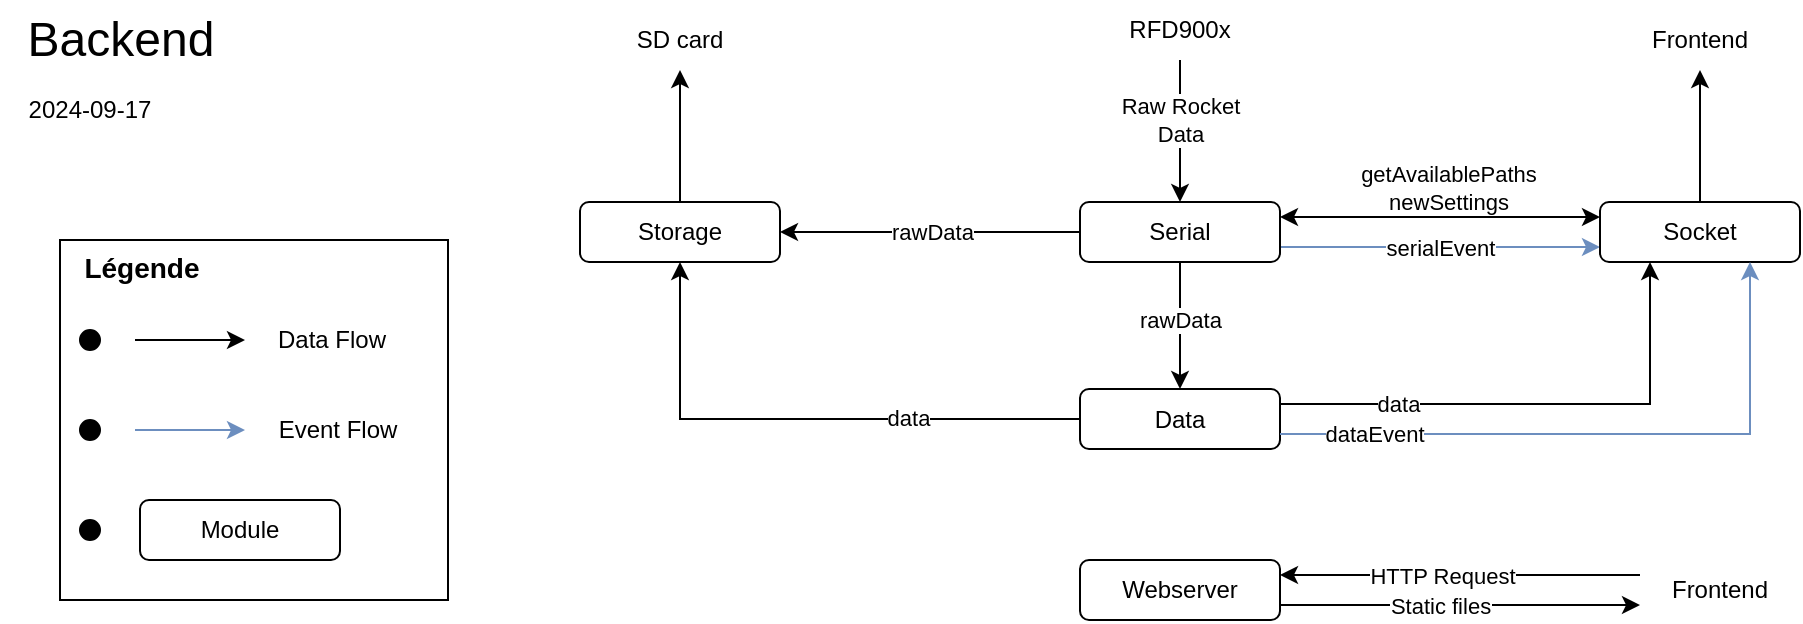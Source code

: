 <mxfile version="24.7.8">
  <diagram name="Page-1" id="-h_gE7DcSIQDfs1Dt0Ma">
    <mxGraphModel dx="989" dy="577" grid="1" gridSize="10" guides="1" tooltips="1" connect="1" arrows="1" fold="1" page="1" pageScale="1" pageWidth="1000" pageHeight="1000" math="0" shadow="0">
      <root>
        <mxCell id="0" />
        <mxCell id="1" parent="0" />
        <mxCell id="FOfDGNh1cO1P0QzELxEO-5" value="&lt;font style=&quot;font-size: 24px;&quot;&gt;Backend&lt;/font&gt;" style="text;html=1;align=center;verticalAlign=middle;resizable=0;points=[];autosize=1;strokeColor=none;fillColor=none;" parent="1" vertex="1">
          <mxGeometry x="30" y="40" width="120" height="40" as="geometry" />
        </mxCell>
        <mxCell id="Hv2XpXa_QYKLh8MDeF9r-1" value="2024-09-17" style="text;html=1;align=center;verticalAlign=middle;whiteSpace=wrap;rounded=0;" parent="1" vertex="1">
          <mxGeometry x="30" y="80" width="90" height="30" as="geometry" />
        </mxCell>
        <mxCell id="y3dnB16lv-PTDf9uV7m0-4" value="" style="group" vertex="1" connectable="0" parent="1">
          <mxGeometry x="60" y="159" width="194" height="181" as="geometry" />
        </mxCell>
        <mxCell id="bkFHMWMG6kQxuJzz-6-K-7" value="" style="rounded=0;whiteSpace=wrap;html=1;fillColor=none;" parent="y3dnB16lv-PTDf9uV7m0-4" vertex="1">
          <mxGeometry y="1" width="194" height="180" as="geometry" />
        </mxCell>
        <mxCell id="bkFHMWMG6kQxuJzz-6-K-2" value="" style="endArrow=classic;html=1;rounded=0;" parent="y3dnB16lv-PTDf9uV7m0-4" edge="1">
          <mxGeometry width="50" height="50" relative="1" as="geometry">
            <mxPoint x="37.5" y="51" as="sourcePoint" />
            <mxPoint x="92.5" y="51" as="targetPoint" />
          </mxGeometry>
        </mxCell>
        <mxCell id="bkFHMWMG6kQxuJzz-6-K-3" value="Légende" style="text;html=1;align=center;verticalAlign=middle;whiteSpace=wrap;rounded=0;fontStyle=1;fontSize=14;" parent="y3dnB16lv-PTDf9uV7m0-4" vertex="1">
          <mxGeometry x="6" width="70" height="30" as="geometry" />
        </mxCell>
        <mxCell id="bkFHMWMG6kQxuJzz-6-K-4" value="Data Flow" style="text;html=1;align=center;verticalAlign=middle;whiteSpace=wrap;rounded=0;" parent="y3dnB16lv-PTDf9uV7m0-4" vertex="1">
          <mxGeometry x="106" y="36" width="60" height="30" as="geometry" />
        </mxCell>
        <mxCell id="bkFHMWMG6kQxuJzz-6-K-5" value="Module" style="rounded=1;whiteSpace=wrap;html=1;" parent="y3dnB16lv-PTDf9uV7m0-4" vertex="1">
          <mxGeometry x="40" y="131" width="100" height="30" as="geometry" />
        </mxCell>
        <mxCell id="bkFHMWMG6kQxuJzz-6-K-8" value="" style="ellipse;whiteSpace=wrap;html=1;aspect=fixed;fillColor=#000000;" parent="y3dnB16lv-PTDf9uV7m0-4" vertex="1">
          <mxGeometry x="10" y="46" width="10" height="10" as="geometry" />
        </mxCell>
        <mxCell id="bkFHMWMG6kQxuJzz-6-K-9" value="" style="ellipse;whiteSpace=wrap;html=1;aspect=fixed;fillColor=#000000;" parent="y3dnB16lv-PTDf9uV7m0-4" vertex="1">
          <mxGeometry x="10" y="141" width="10" height="10" as="geometry" />
        </mxCell>
        <mxCell id="y3dnB16lv-PTDf9uV7m0-1" value="" style="endArrow=classic;html=1;rounded=0;fillColor=#dae8fc;strokeColor=#6c8ebf;" edge="1" parent="y3dnB16lv-PTDf9uV7m0-4">
          <mxGeometry width="50" height="50" relative="1" as="geometry">
            <mxPoint x="37.5" y="96" as="sourcePoint" />
            <mxPoint x="92.5" y="96" as="targetPoint" />
          </mxGeometry>
        </mxCell>
        <mxCell id="y3dnB16lv-PTDf9uV7m0-2" value="Event Flow" style="text;html=1;align=center;verticalAlign=middle;whiteSpace=wrap;rounded=0;" vertex="1" parent="y3dnB16lv-PTDf9uV7m0-4">
          <mxGeometry x="105" y="81" width="68" height="30" as="geometry" />
        </mxCell>
        <mxCell id="y3dnB16lv-PTDf9uV7m0-3" value="" style="ellipse;whiteSpace=wrap;html=1;aspect=fixed;fillColor=#000000;" vertex="1" parent="y3dnB16lv-PTDf9uV7m0-4">
          <mxGeometry x="10" y="91" width="10" height="10" as="geometry" />
        </mxCell>
        <mxCell id="y3dnB16lv-PTDf9uV7m0-19" style="edgeStyle=orthogonalEdgeStyle;rounded=0;orthogonalLoop=1;jettySize=auto;html=1;" edge="1" parent="1" source="y3dnB16lv-PTDf9uV7m0-5" target="y3dnB16lv-PTDf9uV7m0-8">
          <mxGeometry relative="1" as="geometry" />
        </mxCell>
        <mxCell id="y3dnB16lv-PTDf9uV7m0-20" value="data" style="edgeLabel;html=1;align=center;verticalAlign=middle;resizable=0;points=[];" vertex="1" connectable="0" parent="y3dnB16lv-PTDf9uV7m0-19">
          <mxGeometry x="-0.215" relative="1" as="geometry">
            <mxPoint x="23" y="-1" as="offset" />
          </mxGeometry>
        </mxCell>
        <mxCell id="y3dnB16lv-PTDf9uV7m0-21" style="edgeStyle=orthogonalEdgeStyle;rounded=0;orthogonalLoop=1;jettySize=auto;html=1;entryX=0.25;entryY=1;entryDx=0;entryDy=0;exitX=1;exitY=0.25;exitDx=0;exitDy=0;" edge="1" parent="1" source="y3dnB16lv-PTDf9uV7m0-5" target="y3dnB16lv-PTDf9uV7m0-7">
          <mxGeometry relative="1" as="geometry" />
        </mxCell>
        <mxCell id="y3dnB16lv-PTDf9uV7m0-22" value="data" style="edgeLabel;html=1;align=center;verticalAlign=middle;resizable=0;points=[];" vertex="1" connectable="0" parent="y3dnB16lv-PTDf9uV7m0-21">
          <mxGeometry x="-0.098" y="-2" relative="1" as="geometry">
            <mxPoint x="-57" y="-2" as="offset" />
          </mxGeometry>
        </mxCell>
        <mxCell id="y3dnB16lv-PTDf9uV7m0-5" value="Data" style="rounded=1;whiteSpace=wrap;html=1;" vertex="1" parent="1">
          <mxGeometry x="570" y="234.5" width="100" height="30" as="geometry" />
        </mxCell>
        <mxCell id="y3dnB16lv-PTDf9uV7m0-13" style="edgeStyle=orthogonalEdgeStyle;rounded=0;orthogonalLoop=1;jettySize=auto;html=1;" edge="1" parent="1" source="y3dnB16lv-PTDf9uV7m0-6" target="y3dnB16lv-PTDf9uV7m0-8">
          <mxGeometry relative="1" as="geometry" />
        </mxCell>
        <mxCell id="y3dnB16lv-PTDf9uV7m0-14" value="rawData" style="edgeLabel;html=1;align=center;verticalAlign=middle;resizable=0;points=[];" vertex="1" connectable="0" parent="y3dnB16lv-PTDf9uV7m0-13">
          <mxGeometry x="0.17" relative="1" as="geometry">
            <mxPoint x="14" as="offset" />
          </mxGeometry>
        </mxCell>
        <mxCell id="y3dnB16lv-PTDf9uV7m0-15" style="edgeStyle=orthogonalEdgeStyle;rounded=0;orthogonalLoop=1;jettySize=auto;html=1;" edge="1" parent="1" source="y3dnB16lv-PTDf9uV7m0-6" target="y3dnB16lv-PTDf9uV7m0-5">
          <mxGeometry relative="1" as="geometry" />
        </mxCell>
        <mxCell id="y3dnB16lv-PTDf9uV7m0-16" value="rawData" style="edgeLabel;html=1;align=center;verticalAlign=middle;resizable=0;points=[];" vertex="1" connectable="0" parent="y3dnB16lv-PTDf9uV7m0-15">
          <mxGeometry x="0.291" relative="1" as="geometry">
            <mxPoint y="-12" as="offset" />
          </mxGeometry>
        </mxCell>
        <mxCell id="y3dnB16lv-PTDf9uV7m0-17" style="edgeStyle=orthogonalEdgeStyle;rounded=0;orthogonalLoop=1;jettySize=auto;html=1;fillColor=#dae8fc;strokeColor=#6c8ebf;exitX=1;exitY=0.75;exitDx=0;exitDy=0;entryX=0;entryY=0.75;entryDx=0;entryDy=0;" edge="1" parent="1" source="y3dnB16lv-PTDf9uV7m0-6" target="y3dnB16lv-PTDf9uV7m0-7">
          <mxGeometry relative="1" as="geometry" />
        </mxCell>
        <mxCell id="y3dnB16lv-PTDf9uV7m0-18" value="serialEvent" style="edgeLabel;html=1;align=center;verticalAlign=middle;resizable=0;points=[];" vertex="1" connectable="0" parent="y3dnB16lv-PTDf9uV7m0-17">
          <mxGeometry x="0.211" y="1" relative="1" as="geometry">
            <mxPoint x="-17" y="1" as="offset" />
          </mxGeometry>
        </mxCell>
        <mxCell id="y3dnB16lv-PTDf9uV7m0-6" value="Serial" style="rounded=1;whiteSpace=wrap;html=1;" vertex="1" parent="1">
          <mxGeometry x="570" y="141" width="100" height="30" as="geometry" />
        </mxCell>
        <mxCell id="y3dnB16lv-PTDf9uV7m0-26" style="edgeStyle=orthogonalEdgeStyle;rounded=0;orthogonalLoop=1;jettySize=auto;html=1;" edge="1" parent="1" source="y3dnB16lv-PTDf9uV7m0-7" target="y3dnB16lv-PTDf9uV7m0-25">
          <mxGeometry relative="1" as="geometry" />
        </mxCell>
        <mxCell id="y3dnB16lv-PTDf9uV7m0-34" style="edgeStyle=orthogonalEdgeStyle;rounded=0;orthogonalLoop=1;jettySize=auto;html=1;exitX=0;exitY=0.25;exitDx=0;exitDy=0;entryX=1;entryY=0.25;entryDx=0;entryDy=0;startArrow=classic;startFill=1;" edge="1" parent="1" source="y3dnB16lv-PTDf9uV7m0-7" target="y3dnB16lv-PTDf9uV7m0-6">
          <mxGeometry relative="1" as="geometry" />
        </mxCell>
        <mxCell id="y3dnB16lv-PTDf9uV7m0-35" value="&lt;div&gt;getAvailablePaths&lt;/div&gt;newSettings" style="edgeLabel;html=1;align=center;verticalAlign=middle;resizable=0;points=[];" vertex="1" connectable="0" parent="y3dnB16lv-PTDf9uV7m0-34">
          <mxGeometry x="-0.125" y="-1" relative="1" as="geometry">
            <mxPoint x="-6" y="-14" as="offset" />
          </mxGeometry>
        </mxCell>
        <mxCell id="y3dnB16lv-PTDf9uV7m0-7" value="Socket" style="rounded=1;whiteSpace=wrap;html=1;" vertex="1" parent="1">
          <mxGeometry x="830" y="141" width="100" height="30" as="geometry" />
        </mxCell>
        <mxCell id="y3dnB16lv-PTDf9uV7m0-24" style="edgeStyle=orthogonalEdgeStyle;rounded=0;orthogonalLoop=1;jettySize=auto;html=1;" edge="1" parent="1" source="y3dnB16lv-PTDf9uV7m0-8" target="y3dnB16lv-PTDf9uV7m0-23">
          <mxGeometry relative="1" as="geometry" />
        </mxCell>
        <mxCell id="y3dnB16lv-PTDf9uV7m0-8" value="Storage" style="rounded=1;whiteSpace=wrap;html=1;" vertex="1" parent="1">
          <mxGeometry x="320" y="141" width="100" height="30" as="geometry" />
        </mxCell>
        <mxCell id="y3dnB16lv-PTDf9uV7m0-30" style="edgeStyle=orthogonalEdgeStyle;rounded=0;orthogonalLoop=1;jettySize=auto;html=1;startArrow=none;startFill=0;exitX=1;exitY=0.75;exitDx=0;exitDy=0;entryX=0;entryY=0.75;entryDx=0;entryDy=0;" edge="1" parent="1" source="y3dnB16lv-PTDf9uV7m0-9" target="y3dnB16lv-PTDf9uV7m0-29">
          <mxGeometry relative="1" as="geometry" />
        </mxCell>
        <mxCell id="y3dnB16lv-PTDf9uV7m0-31" value="Static files" style="edgeLabel;html=1;align=center;verticalAlign=middle;resizable=0;points=[];" vertex="1" connectable="0" parent="y3dnB16lv-PTDf9uV7m0-30">
          <mxGeometry x="-0.169" y="2" relative="1" as="geometry">
            <mxPoint x="5" y="2" as="offset" />
          </mxGeometry>
        </mxCell>
        <mxCell id="y3dnB16lv-PTDf9uV7m0-9" value="Webserver" style="rounded=1;whiteSpace=wrap;html=1;" vertex="1" parent="1">
          <mxGeometry x="570" y="320" width="100" height="30" as="geometry" />
        </mxCell>
        <mxCell id="y3dnB16lv-PTDf9uV7m0-11" style="edgeStyle=orthogonalEdgeStyle;rounded=0;orthogonalLoop=1;jettySize=auto;html=1;" edge="1" parent="1" source="y3dnB16lv-PTDf9uV7m0-10" target="y3dnB16lv-PTDf9uV7m0-6">
          <mxGeometry relative="1" as="geometry" />
        </mxCell>
        <mxCell id="y3dnB16lv-PTDf9uV7m0-12" value="Raw Rocket&lt;div&gt;Data&lt;/div&gt;" style="edgeLabel;html=1;align=center;verticalAlign=middle;resizable=0;points=[];" vertex="1" connectable="0" parent="y3dnB16lv-PTDf9uV7m0-11">
          <mxGeometry x="-0.358" relative="1" as="geometry">
            <mxPoint y="7" as="offset" />
          </mxGeometry>
        </mxCell>
        <mxCell id="y3dnB16lv-PTDf9uV7m0-10" value="RFD900x" style="text;html=1;align=center;verticalAlign=middle;whiteSpace=wrap;rounded=0;" vertex="1" parent="1">
          <mxGeometry x="580" y="40" width="80" height="30" as="geometry" />
        </mxCell>
        <mxCell id="y3dnB16lv-PTDf9uV7m0-23" value="SD card" style="text;html=1;align=center;verticalAlign=middle;whiteSpace=wrap;rounded=0;" vertex="1" parent="1">
          <mxGeometry x="330" y="45" width="80" height="30" as="geometry" />
        </mxCell>
        <mxCell id="y3dnB16lv-PTDf9uV7m0-25" value="Frontend" style="text;html=1;align=center;verticalAlign=middle;whiteSpace=wrap;rounded=0;" vertex="1" parent="1">
          <mxGeometry x="840" y="45" width="80" height="30" as="geometry" />
        </mxCell>
        <mxCell id="y3dnB16lv-PTDf9uV7m0-27" style="edgeStyle=orthogonalEdgeStyle;rounded=0;orthogonalLoop=1;jettySize=auto;html=1;entryX=0.75;entryY=1;entryDx=0;entryDy=0;exitX=1;exitY=0.75;exitDx=0;exitDy=0;fillColor=#dae8fc;strokeColor=#6c8ebf;" edge="1" parent="1" source="y3dnB16lv-PTDf9uV7m0-5" target="y3dnB16lv-PTDf9uV7m0-7">
          <mxGeometry relative="1" as="geometry" />
        </mxCell>
        <mxCell id="y3dnB16lv-PTDf9uV7m0-28" value="dataEvent" style="edgeLabel;html=1;align=center;verticalAlign=middle;resizable=0;points=[];" vertex="1" connectable="0" parent="y3dnB16lv-PTDf9uV7m0-27">
          <mxGeometry x="-0.772" y="1" relative="1" as="geometry">
            <mxPoint x="10" y="1" as="offset" />
          </mxGeometry>
        </mxCell>
        <mxCell id="y3dnB16lv-PTDf9uV7m0-32" style="edgeStyle=orthogonalEdgeStyle;rounded=0;orthogonalLoop=1;jettySize=auto;html=1;exitX=0;exitY=0.25;exitDx=0;exitDy=0;entryX=1;entryY=0.25;entryDx=0;entryDy=0;" edge="1" parent="1" source="y3dnB16lv-PTDf9uV7m0-29" target="y3dnB16lv-PTDf9uV7m0-9">
          <mxGeometry relative="1" as="geometry" />
        </mxCell>
        <mxCell id="y3dnB16lv-PTDf9uV7m0-33" value="HTTP Request" style="edgeLabel;html=1;align=center;verticalAlign=middle;resizable=0;points=[];" vertex="1" connectable="0" parent="y3dnB16lv-PTDf9uV7m0-32">
          <mxGeometry x="0.441" relative="1" as="geometry">
            <mxPoint x="30" as="offset" />
          </mxGeometry>
        </mxCell>
        <mxCell id="y3dnB16lv-PTDf9uV7m0-29" value="Frontend" style="text;html=1;align=center;verticalAlign=middle;whiteSpace=wrap;rounded=0;" vertex="1" parent="1">
          <mxGeometry x="850" y="320" width="80" height="30" as="geometry" />
        </mxCell>
      </root>
    </mxGraphModel>
  </diagram>
</mxfile>

